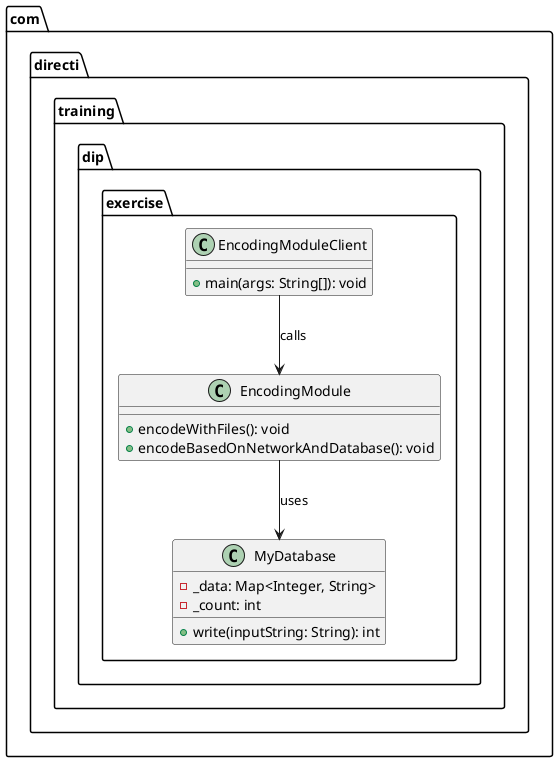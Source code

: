 @startuml

package "com.directi.training.dip.exercise" {

    class MyDatabase {
        - _data: Map<Integer, String>
        - _count: int
        + write(inputString: String): int
    }

    class EncodingModule {
        + encodeWithFiles(): void
        + encodeBasedOnNetworkAndDatabase(): void
    }

    class EncodingModuleClient {
        + main(args: String[]): void
    }

    EncodingModule --> MyDatabase : uses
    EncodingModuleClient --> EncodingModule : calls

}

@enduml
